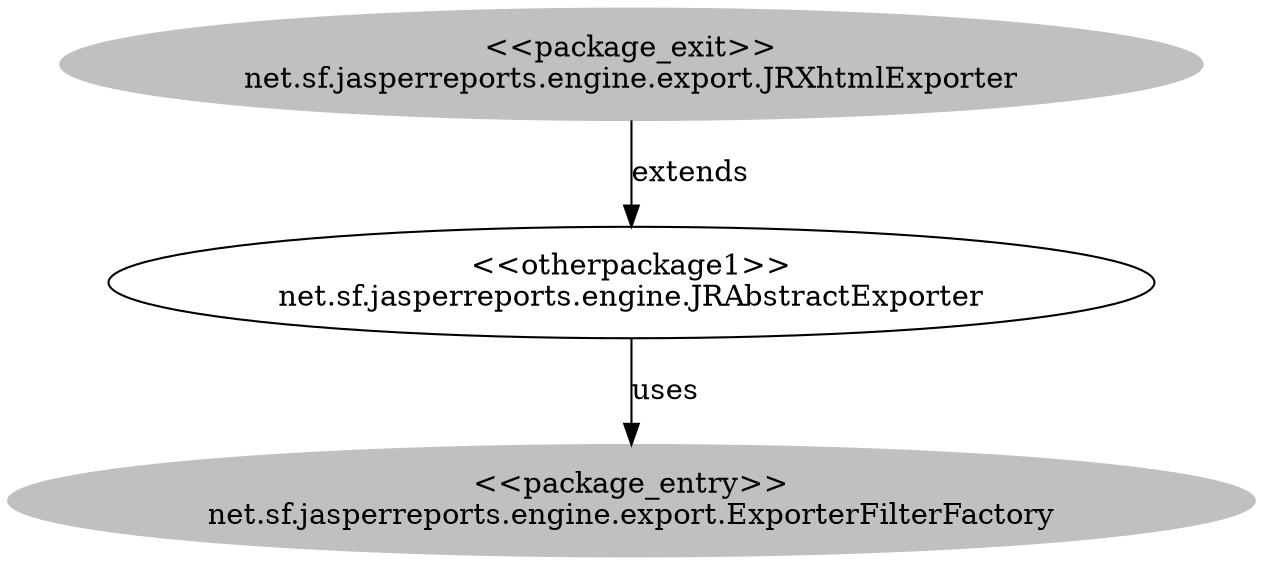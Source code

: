 digraph cd {
	net_sf_jasperreports_engine_export_JRXhtmlExporter [label="<<package_exit>>
net.sf.jasperreports.engine.export.JRXhtmlExporter",style=filled,color="grey"];
	net_sf_jasperreports_engine_export_ExporterFilterFactory [label="<<package_entry>>
net.sf.jasperreports.engine.export.ExporterFilterFactory",style=filled,color="grey"];
	net_sf_jasperreports_engine_JRAbstractExporter [label="<<otherpackage1>>
net.sf.jasperreports.engine.JRAbstractExporter"];
	net_sf_jasperreports_engine_export_JRXhtmlExporter -> net_sf_jasperreports_engine_JRAbstractExporter [label=extends];
	net_sf_jasperreports_engine_JRAbstractExporter -> net_sf_jasperreports_engine_export_ExporterFilterFactory [label=uses];
}
